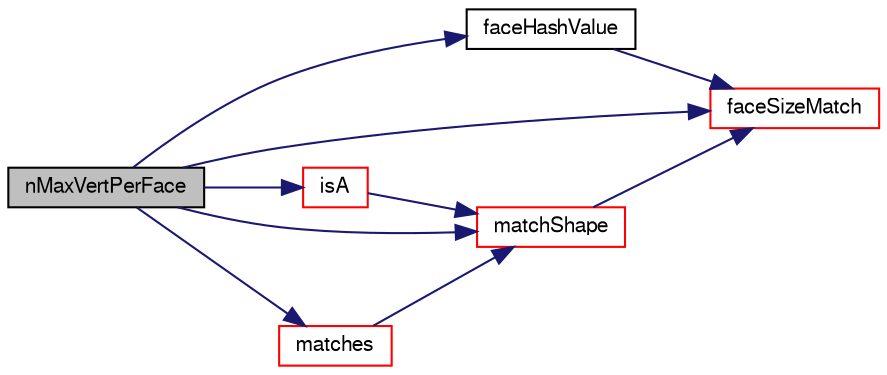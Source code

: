 digraph "nMaxVertPerFace"
{
  bgcolor="transparent";
  edge [fontname="FreeSans",fontsize="10",labelfontname="FreeSans",labelfontsize="10"];
  node [fontname="FreeSans",fontsize="10",shape=record];
  rankdir="LR";
  Node322 [label="nMaxVertPerFace",height=0.2,width=0.4,color="black", fillcolor="grey75", style="filled", fontcolor="black"];
  Node322 -> Node323 [color="midnightblue",fontsize="10",style="solid",fontname="FreeSans"];
  Node323 [label="faceHashValue",height=0.2,width=0.4,color="black",URL="$a27174.html#a67b1097ff99018fcd2c7843ecdfcdbde",tooltip="Hash value of all face sizes of this shape. Can be used for. "];
  Node323 -> Node324 [color="midnightblue",fontsize="10",style="solid",fontname="FreeSans"];
  Node324 [label="faceSizeMatch",height=0.2,width=0.4,color="red",URL="$a27174.html#a003c9de305b3558bc1aaa1492dbba3a3",tooltip="Check whether number of face sizes match the shape. "];
  Node322 -> Node324 [color="midnightblue",fontsize="10",style="solid",fontname="FreeSans"];
  Node322 -> Node326 [color="midnightblue",fontsize="10",style="solid",fontname="FreeSans"];
  Node326 [label="isA",height=0.2,width=0.4,color="red",URL="$a27174.html#acd2adf1fc5f522ebdfcfdad416351c14",tooltip="Exact match. Uses faceSizeMatch. "];
  Node326 -> Node327 [color="midnightblue",fontsize="10",style="solid",fontname="FreeSans"];
  Node327 [label="matchShape",height=0.2,width=0.4,color="red",URL="$a27174.html#a1f0feccca7c36016d7745d9f9d196b6d",tooltip="Low level shape recognition. Return true if matches. "];
  Node327 -> Node324 [color="midnightblue",fontsize="10",style="solid",fontname="FreeSans"];
  Node322 -> Node640 [color="midnightblue",fontsize="10",style="solid",fontname="FreeSans"];
  Node640 [label="matches",height=0.2,width=0.4,color="red",URL="$a27174.html#aaf80614ee28c6bfadb117557442c1bed",tooltip="Like isA but also constructs a cellShape (if shape matches) "];
  Node640 -> Node327 [color="midnightblue",fontsize="10",style="solid",fontname="FreeSans"];
  Node322 -> Node327 [color="midnightblue",fontsize="10",style="solid",fontname="FreeSans"];
}
